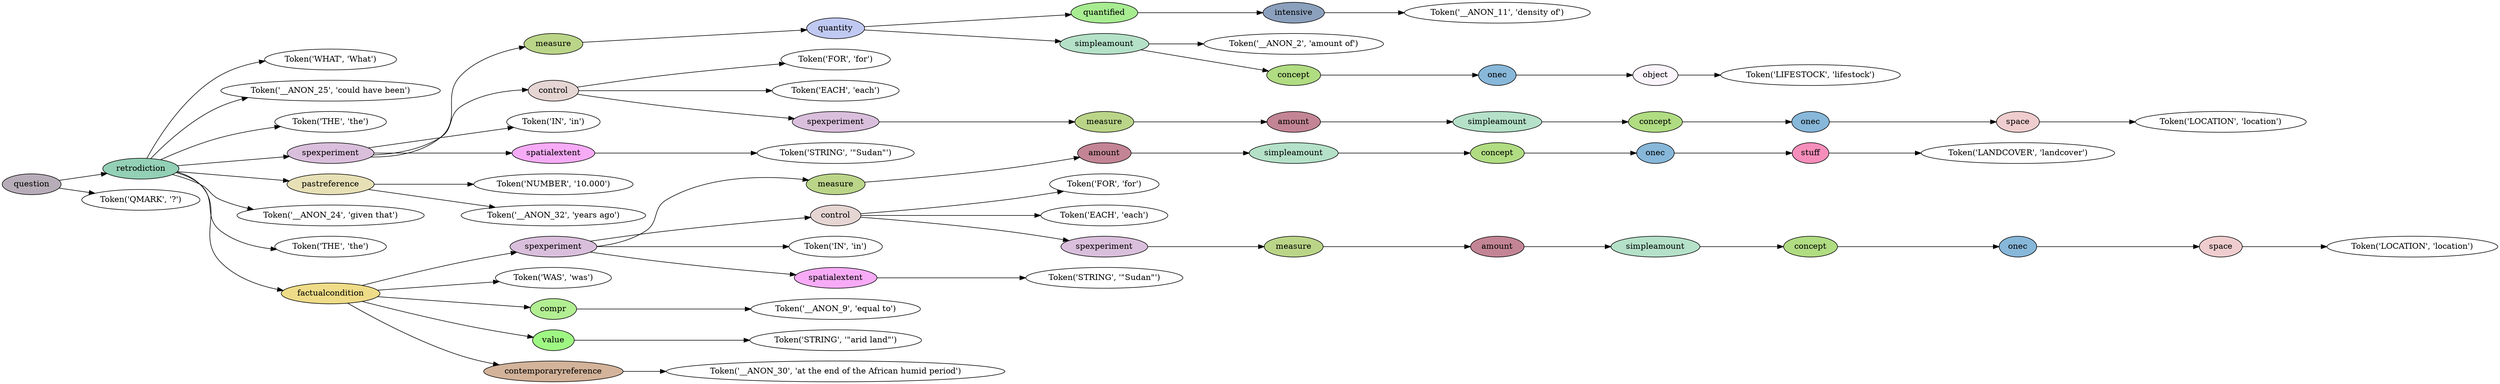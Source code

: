 digraph G {
rankdir=LR;
0 [label="Token('WHAT', 'What')"];
1 [label="Token('__ANON_25', 'could have been')"];
2 [label="Token('THE', 'the')"];
3 [label="Token('__ANON_11', 'density of')"];
4 [fillcolor="#8ba0bd", label=intensive, style=filled];
4 -> 3;
5 [fillcolor="#a7ec91", label=quantified, style=filled];
5 -> 4;
6 [label="Token('__ANON_2', 'amount of')"];
7 [label="Token('LIFESTOCK', 'lifestock')"];
8 [fillcolor="#fbf4fd", label=object, style=filled];
8 -> 7;
9 [fillcolor="#87b7d9", label=onec, style=filled];
9 -> 8;
10 [fillcolor="#b0dc82", label=concept, style=filled];
10 -> 9;
11 [fillcolor="#b4e1c8", label=simpleamount, style=filled];
11 -> 6;
11 -> 10;
12 [fillcolor="#c0c9f1", label=quantity, style=filled];
12 -> 5;
12 -> 11;
13 [fillcolor="#bad588", label=measure, style=filled];
13 -> 12;
14 [label="Token('FOR', 'for')"];
15 [label="Token('EACH', 'each')"];
16 [label="Token('LOCATION', 'location')"];
17 [fillcolor="#efcdce", label=space, style=filled];
17 -> 16;
18 [fillcolor="#87b7d9", label=onec, style=filled];
18 -> 17;
19 [fillcolor="#b0dc82", label=concept, style=filled];
19 -> 18;
20 [fillcolor="#b4e1c8", label=simpleamount, style=filled];
20 -> 19;
21 [fillcolor="#c38595", label=amount, style=filled];
21 -> 20;
22 [fillcolor="#bad588", label=measure, style=filled];
22 -> 21;
23 [fillcolor="#dabfdc", label=spexperiment, style=filled];
23 -> 22;
24 [fillcolor="#e5d5d3", label=control, style=filled];
24 -> 14;
24 -> 15;
24 -> 23;
25 [label="Token('IN', 'in')"];
26 [label="Token('STRING', '\"Sudan\"')"];
27 [fillcolor="#f7abf6", label=spatialextent, style=filled];
27 -> 26;
28 [fillcolor="#dabfdc", label=spexperiment, style=filled];
28 -> 13;
28 -> 24;
28 -> 25;
28 -> 27;
29 [label="Token('NUMBER', '10.000')"];
30 [label="Token('__ANON_32', 'years ago')"];
31 [fillcolor="#e7e0b6", label=pastreference, style=filled];
31 -> 29;
31 -> 30;
32 [label="Token('__ANON_24', 'given that')"];
33 [label="Token('THE', 'the')"];
34 [label="Token('LANDCOVER', 'landcover')"];
35 [fillcolor="#f68ebb", label=stuff, style=filled];
35 -> 34;
36 [fillcolor="#87b7d9", label=onec, style=filled];
36 -> 35;
37 [fillcolor="#b0dc82", label=concept, style=filled];
37 -> 36;
38 [fillcolor="#b4e1c8", label=simpleamount, style=filled];
38 -> 37;
39 [fillcolor="#c38595", label=amount, style=filled];
39 -> 38;
40 [fillcolor="#bad588", label=measure, style=filled];
40 -> 39;
41 [label="Token('FOR', 'for')"];
42 [label="Token('EACH', 'each')"];
43 [label="Token('LOCATION', 'location')"];
44 [fillcolor="#efcdce", label=space, style=filled];
44 -> 43;
45 [fillcolor="#87b7d9", label=onec, style=filled];
45 -> 44;
46 [fillcolor="#b0dc82", label=concept, style=filled];
46 -> 45;
47 [fillcolor="#b4e1c8", label=simpleamount, style=filled];
47 -> 46;
48 [fillcolor="#c38595", label=amount, style=filled];
48 -> 47;
49 [fillcolor="#bad588", label=measure, style=filled];
49 -> 48;
50 [fillcolor="#dabfdc", label=spexperiment, style=filled];
50 -> 49;
51 [fillcolor="#e5d5d3", label=control, style=filled];
51 -> 41;
51 -> 42;
51 -> 50;
52 [label="Token('IN', 'in')"];
53 [label="Token('STRING', '\"Sudan\"')"];
54 [fillcolor="#f7abf6", label=spatialextent, style=filled];
54 -> 53;
55 [fillcolor="#dabfdc", label=spexperiment, style=filled];
55 -> 40;
55 -> 51;
55 -> 52;
55 -> 54;
56 [label="Token('WAS', 'was')"];
57 [label="Token('__ANON_9', 'equal to')"];
58 [fillcolor="#b2ee92", label=compr, style=filled];
58 -> 57;
59 [label="Token('STRING', '\"arid land\"')"];
60 [fillcolor="#9ff783", label=value, style=filled];
60 -> 59;
61 [label="Token('__ANON_30', 'at the end of the African humid period')"];
62 [fillcolor="#d3b39a", label=contemporaryreference, style=filled];
62 -> 61;
63 [fillcolor="#eedc88", label=factualcondition, style=filled];
63 -> 55;
63 -> 56;
63 -> 58;
63 -> 60;
63 -> 62;
64 [fillcolor="#93d0b5", label=retrodiction, style=filled];
64 -> 0;
64 -> 1;
64 -> 2;
64 -> 28;
64 -> 31;
64 -> 32;
64 -> 33;
64 -> 63;
65 [label="Token('QMARK', '?')"];
66 [fillcolor="#b7adb8", label=question, style=filled];
66 -> 64;
66 -> 65;
}
